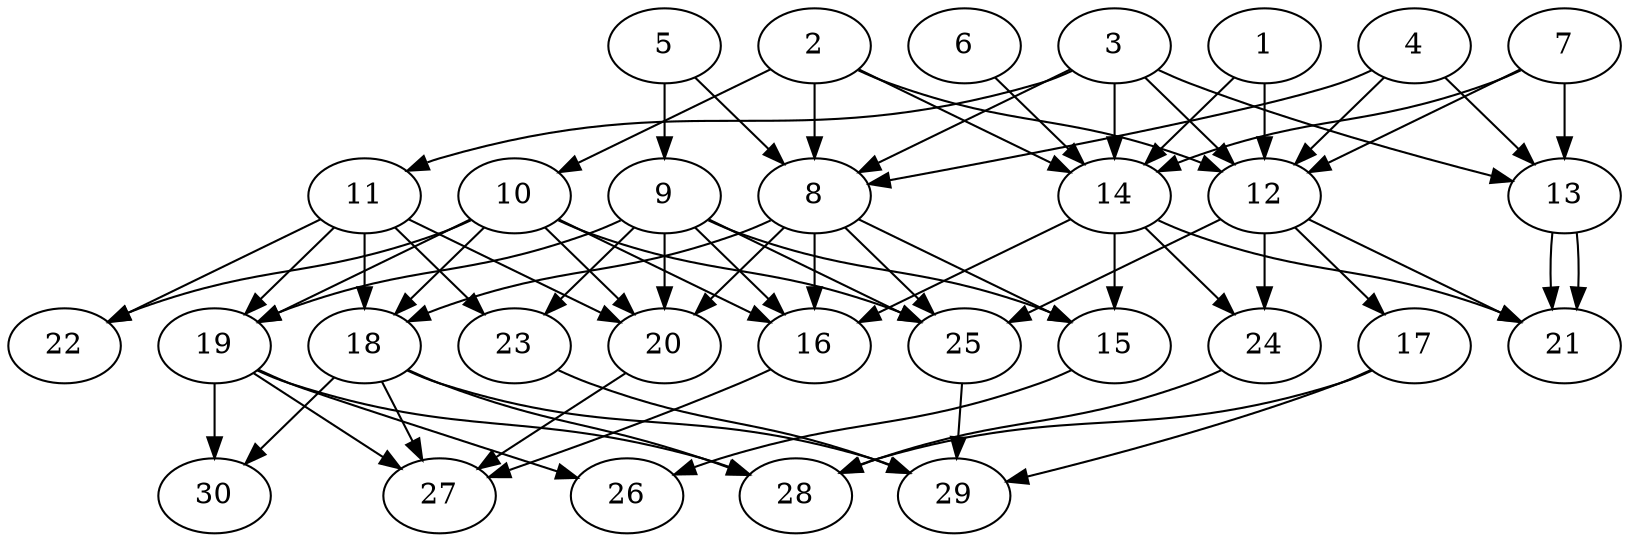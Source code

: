 // DAG automatically generated by daggen at Thu Oct  3 14:04:18 2019
// ./daggen --dot -n 30 --ccr 0.5 --fat 0.7 --regular 0.5 --density 0.6 --mindata 5242880 --maxdata 52428800 
digraph G {
  1 [size="53805056", alpha="0.08", expect_size="26902528"] 
  1 -> 12 [size ="26902528"]
  1 -> 14 [size ="26902528"]
  2 [size="102989824", alpha="0.17", expect_size="51494912"] 
  2 -> 8 [size ="51494912"]
  2 -> 10 [size ="51494912"]
  2 -> 12 [size ="51494912"]
  2 -> 14 [size ="51494912"]
  3 [size="57352192", alpha="0.13", expect_size="28676096"] 
  3 -> 8 [size ="28676096"]
  3 -> 11 [size ="28676096"]
  3 -> 12 [size ="28676096"]
  3 -> 13 [size ="28676096"]
  3 -> 14 [size ="28676096"]
  4 [size="87447552", alpha="0.17", expect_size="43723776"] 
  4 -> 8 [size ="43723776"]
  4 -> 12 [size ="43723776"]
  4 -> 13 [size ="43723776"]
  5 [size="59568128", alpha="0.12", expect_size="29784064"] 
  5 -> 8 [size ="29784064"]
  5 -> 9 [size ="29784064"]
  6 [size="37830656", alpha="0.07", expect_size="18915328"] 
  6 -> 14 [size ="18915328"]
  7 [size="61745152", alpha="0.13", expect_size="30872576"] 
  7 -> 12 [size ="30872576"]
  7 -> 13 [size ="30872576"]
  7 -> 14 [size ="30872576"]
  8 [size="73543680", alpha="0.04", expect_size="36771840"] 
  8 -> 15 [size ="36771840"]
  8 -> 16 [size ="36771840"]
  8 -> 18 [size ="36771840"]
  8 -> 20 [size ="36771840"]
  8 -> 25 [size ="36771840"]
  9 [size="84051968", alpha="0.14", expect_size="42025984"] 
  9 -> 15 [size ="42025984"]
  9 -> 16 [size ="42025984"]
  9 -> 19 [size ="42025984"]
  9 -> 20 [size ="42025984"]
  9 -> 23 [size ="42025984"]
  9 -> 25 [size ="42025984"]
  10 [size="11290624", alpha="0.07", expect_size="5645312"] 
  10 -> 16 [size ="5645312"]
  10 -> 18 [size ="5645312"]
  10 -> 19 [size ="5645312"]
  10 -> 20 [size ="5645312"]
  10 -> 22 [size ="5645312"]
  10 -> 25 [size ="5645312"]
  11 [size="23994368", alpha="0.00", expect_size="11997184"] 
  11 -> 18 [size ="11997184"]
  11 -> 19 [size ="11997184"]
  11 -> 20 [size ="11997184"]
  11 -> 22 [size ="11997184"]
  11 -> 23 [size ="11997184"]
  12 [size="61394944", alpha="0.20", expect_size="30697472"] 
  12 -> 17 [size ="30697472"]
  12 -> 21 [size ="30697472"]
  12 -> 24 [size ="30697472"]
  12 -> 25 [size ="30697472"]
  13 [size="48156672", alpha="0.12", expect_size="24078336"] 
  13 -> 21 [size ="24078336"]
  13 -> 21 [size ="24078336"]
  14 [size="16838656", alpha="0.13", expect_size="8419328"] 
  14 -> 15 [size ="8419328"]
  14 -> 16 [size ="8419328"]
  14 -> 21 [size ="8419328"]
  14 -> 24 [size ="8419328"]
  15 [size="95864832", alpha="0.20", expect_size="47932416"] 
  15 -> 26 [size ="47932416"]
  16 [size="58222592", alpha="0.11", expect_size="29111296"] 
  16 -> 27 [size ="29111296"]
  17 [size="91600896", alpha="0.07", expect_size="45800448"] 
  17 -> 28 [size ="45800448"]
  17 -> 29 [size ="45800448"]
  18 [size="56221696", alpha="0.06", expect_size="28110848"] 
  18 -> 27 [size ="28110848"]
  18 -> 28 [size ="28110848"]
  18 -> 29 [size ="28110848"]
  18 -> 30 [size ="28110848"]
  19 [size="76570624", alpha="0.14", expect_size="38285312"] 
  19 -> 26 [size ="38285312"]
  19 -> 27 [size ="38285312"]
  19 -> 28 [size ="38285312"]
  19 -> 30 [size ="38285312"]
  20 [size="46252032", alpha="0.07", expect_size="23126016"] 
  20 -> 27 [size ="23126016"]
  21 [size="77434880", alpha="0.09", expect_size="38717440"] 
  22 [size="77459456", alpha="0.11", expect_size="38729728"] 
  23 [size="77252608", alpha="0.02", expect_size="38626304"] 
  23 -> 29 [size ="38626304"]
  24 [size="41533440", alpha="0.10", expect_size="20766720"] 
  24 -> 28 [size ="20766720"]
  25 [size="104271872", alpha="0.09", expect_size="52135936"] 
  25 -> 29 [size ="52135936"]
  26 [size="103174144", alpha="0.13", expect_size="51587072"] 
  27 [size="58898432", alpha="0.08", expect_size="29449216"] 
  28 [size="94089216", alpha="0.17", expect_size="47044608"] 
  29 [size="25929728", alpha="0.01", expect_size="12964864"] 
  30 [size="89647104", alpha="0.05", expect_size="44823552"] 
}
